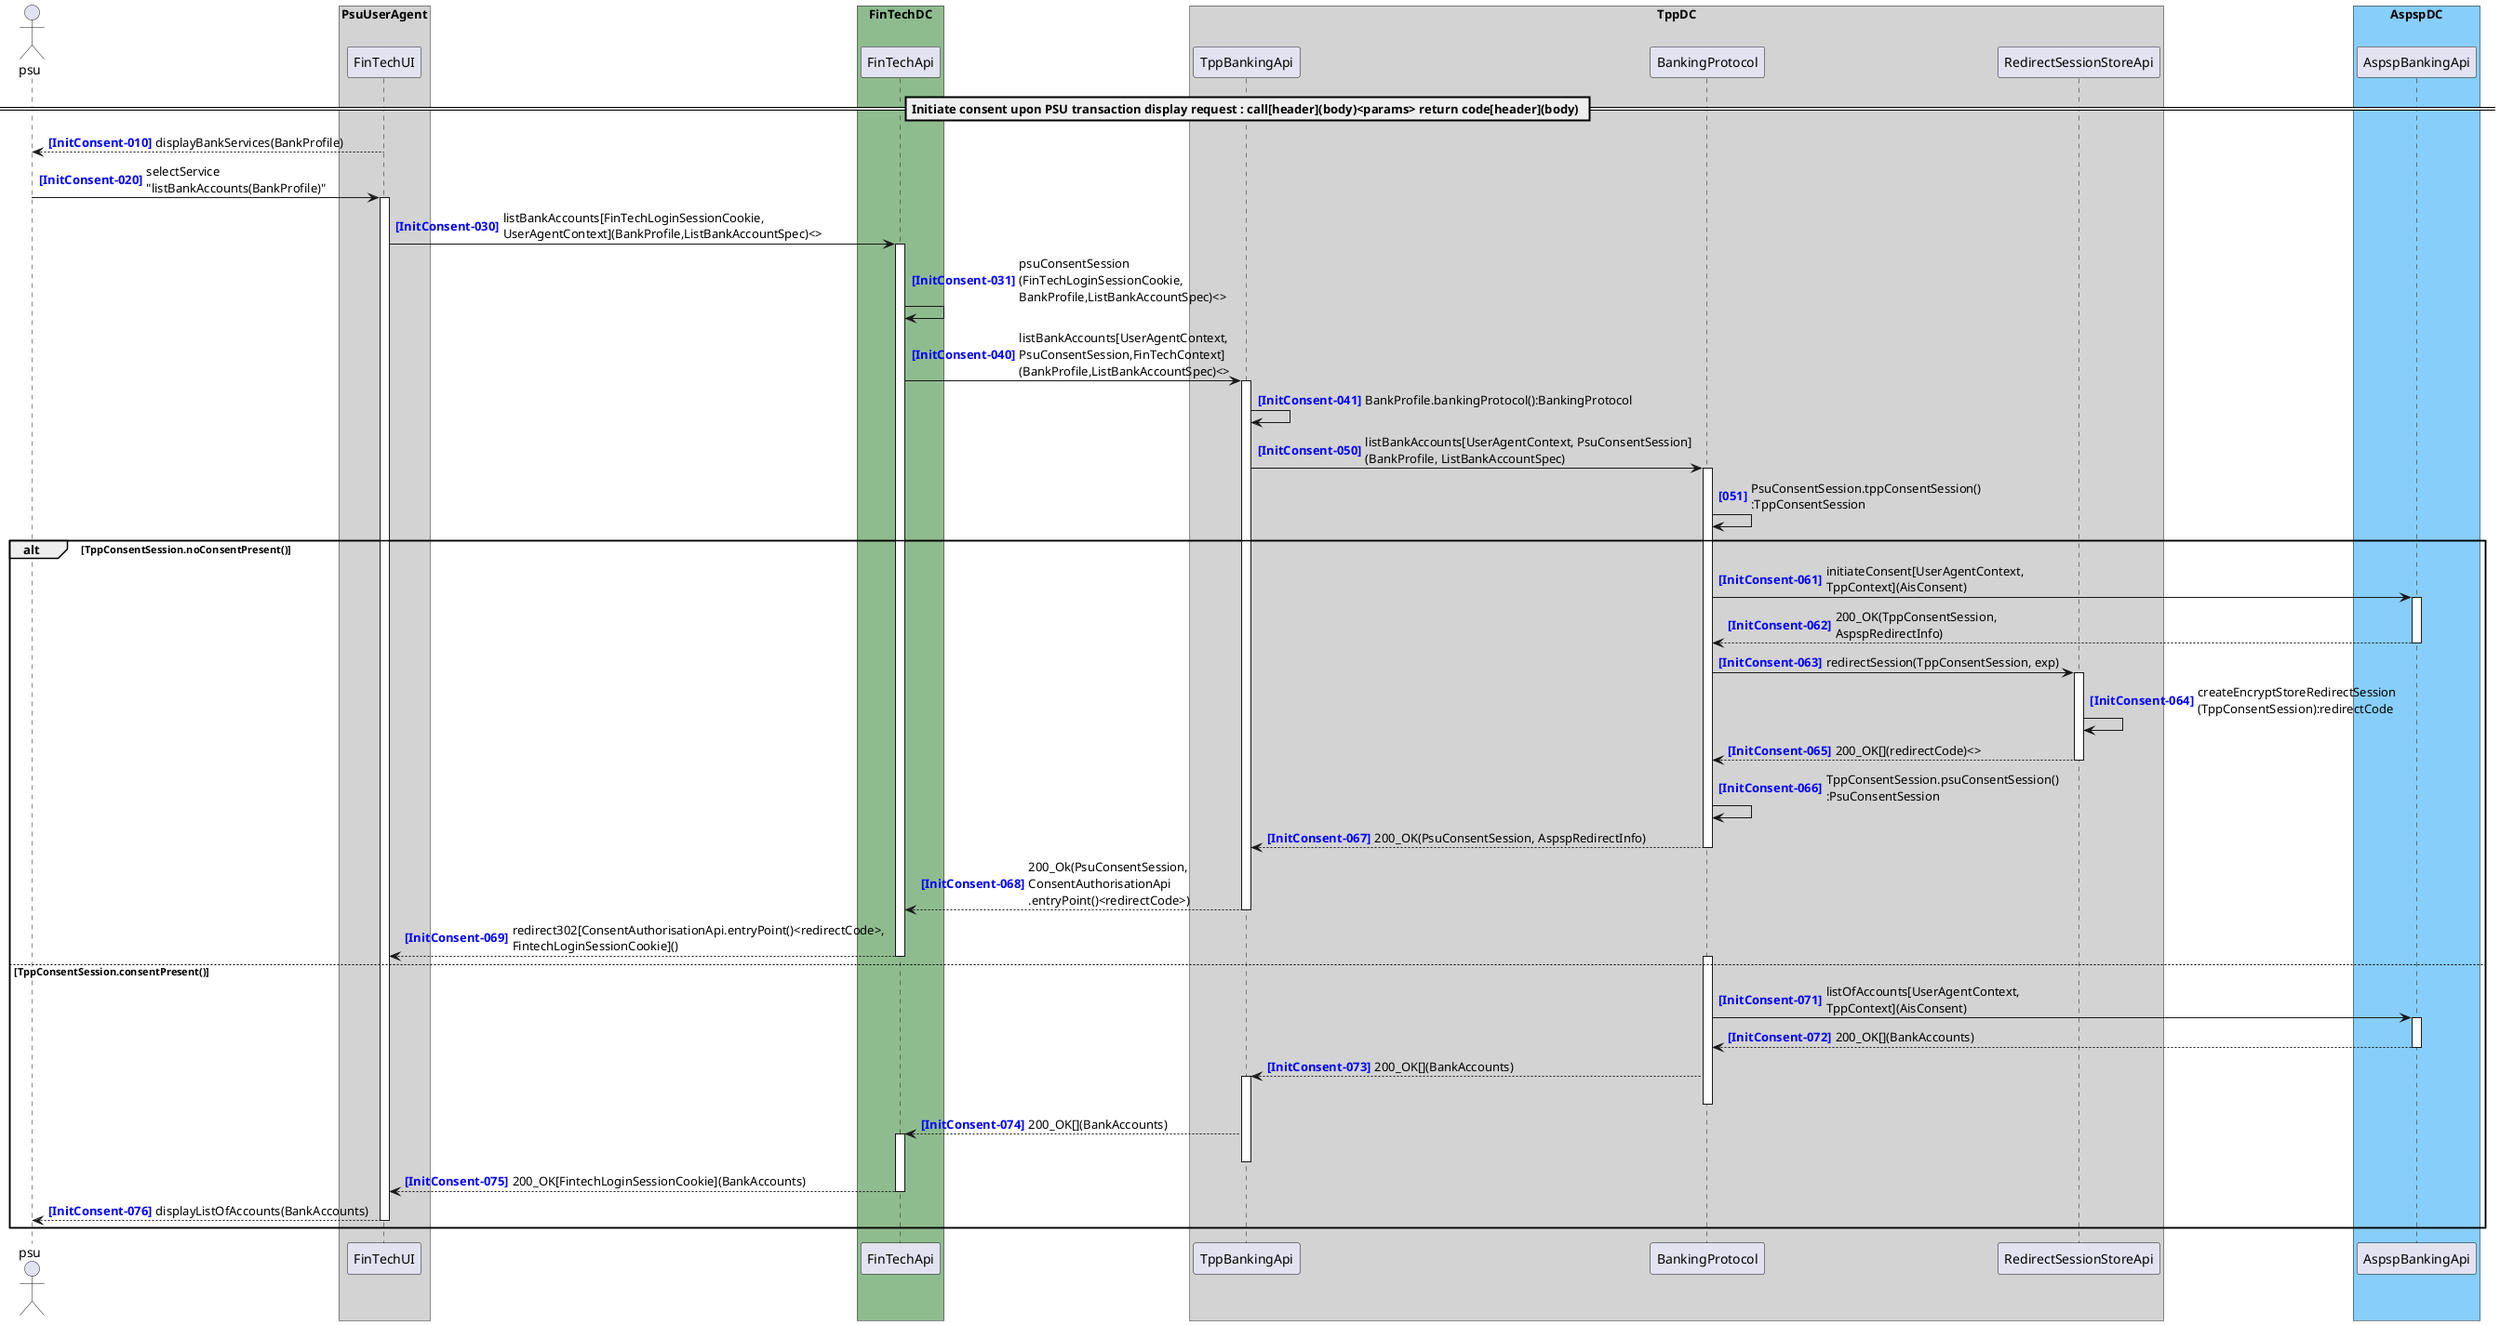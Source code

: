 @startuml

autonumber 10 10 "<b><color blue>[InitConsent-000]</color></b>"
actor psu

box "PsuUserAgent" #LightGray
    participant "FinTechUI" as FinTechUI
    'participant "ConsentAuthorisationUI" as ConsentAuthorisationUI
    'participant "OnlineBankingUI" as OnlineBankingUI
end box
box "FinTechDC" #DarkSeaGreen
    participant "FinTechApi" as FinTechApi
end box
box "TppDC" #LightGray
    participant "TppBankingApi" as TppBankingApi
    'participant "TppBankSearchApi" as TppBankSearchApi
    'participant "ConsentAuthorisationApi" as ConsentAuthorisationApi

    participant "BankingProtocol" as BankingProtocol
    participant "RedirectSessionStoreApi" as RedirectSessionStoreApi
end box
box "AspspDC" #LightSkyBlue
	participant "AspspBankingApi" as AspspBankingApi
    'participant "OnlineBankingApi" as OnlineBankingApi
end box

== Initiate consent upon PSU transaction display request : call[header](body)<params> return code[header](body) ==

FinTechUI --> psu : displayBankServices(BankProfile)
psu -> FinTechUI ++ : selectService\n"listBankAccounts(BankProfile)"
FinTechUI -> FinTechApi ++ : listBankAccounts[FinTechLoginSessionCookie,\nUserAgentContext](BankProfile,ListBankAccountSpec)<>
autonumber 31 1 "<b><color blue>[InitConsent-000]"
FinTechApi -> FinTechApi : psuConsentSession\n(FinTechLoginSessionCookie,\nBankProfile,ListBankAccountSpec)<>
autonumber 40 1 "<b><color blue>[InitConsent-000]"
FinTechApi -> TppBankingApi ++ : listBankAccounts[UserAgentContext,\nPsuConsentSession,FinTechContext]\n(BankProfile,ListBankAccountSpec)<>
autonumber 41 1 "<b><color blue>[InitConsent-000]"
TppBankingApi -> TppBankingApi : BankProfile.bankingProtocol():BankingProtocol
autonumber 50 1 "<b><color blue>[InitConsent-000]"
TppBankingApi -> BankingProtocol ++ : listBankAccounts[UserAgentContext, PsuConsentSession]\n(BankProfile, ListBankAccountSpec) 

autonumber 51 1 "<b><color blue>[000]"
BankingProtocol -> BankingProtocol : PsuConsentSession.tppConsentSession()\n:TppConsentSession
alt TppConsentSession.noConsentPresent()
    autonumber 61 1 "<b><color blue>[InitConsent-000]"
    BankingProtocol -> AspspBankingApi ++ : initiateConsent[UserAgentContext,\nTppContext](AisConsent) 
    return 200_OK(TppConsentSession,\nAspspRedirectInfo)
    BankingProtocol -> RedirectSessionStoreApi ++ : redirectSession(TppConsentSession, exp)
    RedirectSessionStoreApi -> RedirectSessionStoreApi : createEncryptStoreRedirectSession\n(TppConsentSession):redirectCode
    return 200_OK[](redirectCode)<>
    BankingProtocol -> BankingProtocol : TppConsentSession.psuConsentSession()\n:PsuConsentSession
    return 200_OK(PsuConsentSession, AspspRedirectInfo)
    return 200_Ok(PsuConsentSession,\nConsentAuthorisationApi\n.entryPoint()<redirectCode>)
    return redirect302[ConsentAuthorisationApi.entryPoint()<redirectCode>,\nFintechLoginSessionCookie]()
else TppConsentSession.consentPresent()
    autonumber 71 1 "<b><color blue>[InitConsent-000]"
    activate BankingProtocol
    BankingProtocol -> AspspBankingApi ++ : listOfAccounts[UserAgentContext,\nTppContext](AisConsent) 
    return 200_OK[](BankAccounts)
    BankingProtocol --> TppBankingApi ++: 200_OK[](BankAccounts)
    deactivate BankingProtocol
    TppBankingApi --> FinTechApi ++ : 200_OK[](BankAccounts)
    deactivate TppBankingApi
    FinTechApi --> FinTechUI : 200_OK[FintechLoginSessionCookie](BankAccounts)
    deactivate FinTechApi
    return displayListOfAccounts(BankAccounts)
end
@enduml
